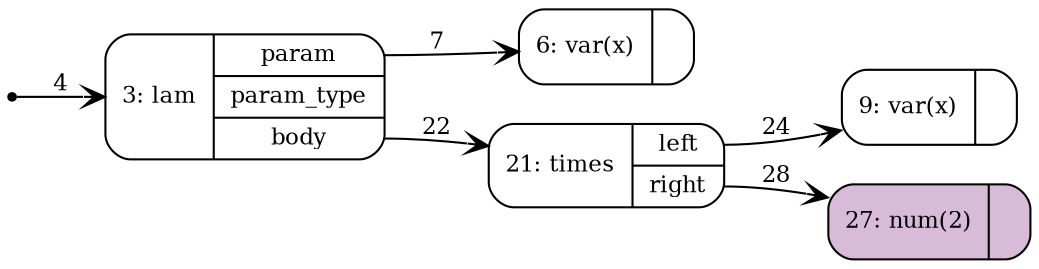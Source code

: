 digraph G {
   node [shape=Mrecord,fontsize=11,ranksep=0];
   edge [arrowhead=vee,fontsize=11,weight=2];
   rankdir = LR;
   {rank=min; n0 [shape=point]};
   n0 [label="{0: root|{<root> root}}",style=filled,fillcolor=black,color=black];
n3 [label="{3: lam|{<param> param|<param_type> param_type|<body> body}}",style=filled,fillcolor=white,color=black];
n6 [label="{6: var(x)|{}}",style=filled,fillcolor=white,color=black];
n9 [label="{9: var(x)|{}}",style=filled,fillcolor=white,color=black];
n21 [label="{21: times|{<left> left|<right> right}}",style=filled,fillcolor=white,color=black];
n27 [label="{27: num(2)|{}}",style=filled,fillcolor="#D7BBD9",color=black];
n21:right -> n27 [color=black,label="28",edgeURL="#",edgetooltip="id: 28\nsource: 21\nindex: Lang.Index.Exp_times_right\ntarget: 27",labeltooltip="id: 28\nsource: 21\nindex: Lang.Index.Exp_times_right\ntarget: 27"];
n21:left -> n9 [color=black,label="24",edgeURL="#",edgetooltip="id: 24\nsource: 21\nindex: Lang.Index.Exp_times_left\ntarget: 9",labeltooltip="id: 24\nsource: 21\nindex: Lang.Index.Exp_times_left\ntarget: 9"];
n3:body -> n21 [color=black,label="22",edgeURL="#",edgetooltip="id: 22\nsource: 3\nindex: Lang.Index.Exp_lam_body\ntarget: 21",labeltooltip="id: 22\nsource: 3\nindex: Lang.Index.Exp_lam_body\ntarget: 21"];
n3:param -> n6 [color=black,label="7",edgeURL="#",edgetooltip="id: 7\nsource: 3\nindex: Lang.Index.Exp_lam_param\ntarget: 6",labeltooltip="id: 7\nsource: 3\nindex: Lang.Index.Exp_lam_param\ntarget: 6"];
n0:root -> n3 [color=black,label="4",edgeURL="#",edgetooltip="id: 4\nsource: 0\nindex: Lang.Index.Root_root_root\ntarget: 3",labeltooltip="id: 4\nsource: 0\nindex: Lang.Index.Root_root_root\ntarget: 3"]}